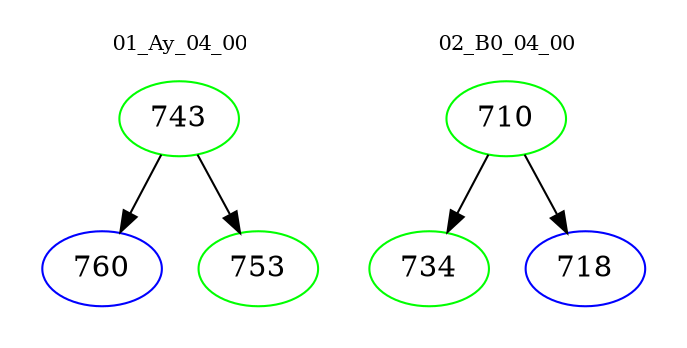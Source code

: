 digraph{
subgraph cluster_0 {
color = white
label = "01_Ay_04_00";
fontsize=10;
T0_743 [label="743", color="green"]
T0_743 -> T0_760 [color="black"]
T0_760 [label="760", color="blue"]
T0_743 -> T0_753 [color="black"]
T0_753 [label="753", color="green"]
}
subgraph cluster_1 {
color = white
label = "02_B0_04_00";
fontsize=10;
T1_710 [label="710", color="green"]
T1_710 -> T1_734 [color="black"]
T1_734 [label="734", color="green"]
T1_710 -> T1_718 [color="black"]
T1_718 [label="718", color="blue"]
}
}
